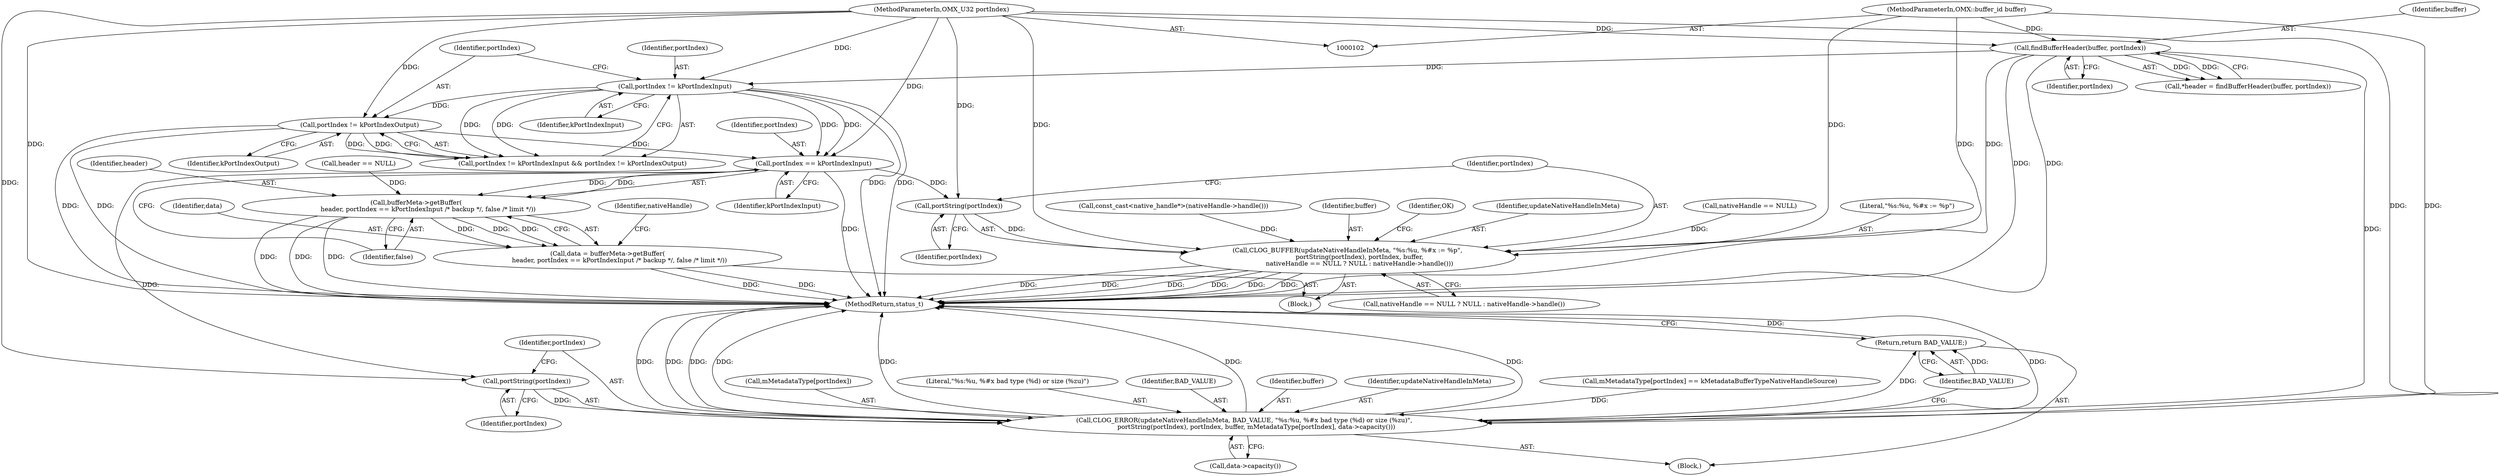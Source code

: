 digraph "1_Android_0f177948ae2640bfe4d70f8e4248e106406b3b0a_17@del" {
"1000147" [label="(Call,portIndex == kPortIndexInput)"];
"1000125" [label="(Call,portIndex != kPortIndexInput)"];
"1000111" [label="(Call,findBufferHeader(buffer, portIndex))"];
"1000105" [label="(MethodParameterIn,OMX::buffer_id buffer)"];
"1000103" [label="(MethodParameterIn,OMX_U32 portIndex)"];
"1000128" [label="(Call,portIndex != kPortIndexOutput)"];
"1000145" [label="(Call,bufferMeta->getBuffer(\n            header, portIndex == kPortIndexInput /* backup */, false /* limit */))"];
"1000143" [label="(Call,data = bufferMeta->getBuffer(\n            header, portIndex == kPortIndexInput /* backup */, false /* limit */))"];
"1000197" [label="(Call,portString(portIndex))"];
"1000193" [label="(Call,CLOG_ERROR(updateNativeHandleInMeta, BAD_VALUE, \"%s:%u, %#x bad type (%d) or size (%zu)\",\n            portString(portIndex), portIndex, buffer, mMetadataType[portIndex], data->capacity()))"];
"1000205" [label="(Return,return BAD_VALUE;)"];
"1000210" [label="(Call,portString(portIndex))"];
"1000207" [label="(Call,CLOG_BUFFER(updateNativeHandleInMeta, \"%s:%u, %#x := %p\",\n            portString(portIndex), portIndex, buffer,\n            nativeHandle == NULL ? NULL : nativeHandle->handle()))"];
"1000111" [label="(Call,findBufferHeader(buffer, portIndex))"];
"1000208" [label="(Identifier,updateNativeHandleInMeta)"];
"1000149" [label="(Identifier,kPortIndexInput)"];
"1000145" [label="(Call,bufferMeta->getBuffer(\n            header, portIndex == kPortIndexInput /* backup */, false /* limit */))"];
"1000204" [label="(Call,data->capacity())"];
"1000193" [label="(Call,CLOG_ERROR(updateNativeHandleInMeta, BAD_VALUE, \"%s:%u, %#x bad type (%d) or size (%zu)\",\n            portString(portIndex), portIndex, buffer, mMetadataType[portIndex], data->capacity()))"];
"1000215" [label="(Call,nativeHandle == NULL)"];
"1000109" [label="(Call,*header = findBufferHeader(buffer, portIndex))"];
"1000112" [label="(Identifier,buffer)"];
"1000115" [label="(Call,header == NULL)"];
"1000201" [label="(Call,mMetadataType[portIndex])"];
"1000213" [label="(Identifier,buffer)"];
"1000128" [label="(Call,portIndex != kPortIndexOutput)"];
"1000130" [label="(Identifier,kPortIndexOutput)"];
"1000192" [label="(Block,)"];
"1000129" [label="(Identifier,portIndex)"];
"1000106" [label="(Block,)"];
"1000205" [label="(Return,return BAD_VALUE;)"];
"1000150" [label="(Identifier,false)"];
"1000214" [label="(Call,nativeHandle == NULL ? NULL : nativeHandle->handle())"];
"1000199" [label="(Identifier,portIndex)"];
"1000124" [label="(Call,portIndex != kPortIndexInput && portIndex != kPortIndexOutput)"];
"1000144" [label="(Identifier,data)"];
"1000196" [label="(Literal,\"%s:%u, %#x bad type (%d) or size (%zu)\")"];
"1000195" [label="(Identifier,BAD_VALUE)"];
"1000125" [label="(Call,portIndex != kPortIndexInput)"];
"1000147" [label="(Call,portIndex == kPortIndexInput)"];
"1000209" [label="(Literal,\"%s:%u, %#x := %p\")"];
"1000200" [label="(Identifier,buffer)"];
"1000188" [label="(Call,const_cast<native_handle*>(nativeHandle->handle()))"];
"1000103" [label="(MethodParameterIn,OMX_U32 portIndex)"];
"1000212" [label="(Identifier,portIndex)"];
"1000198" [label="(Identifier,portIndex)"];
"1000194" [label="(Identifier,updateNativeHandleInMeta)"];
"1000152" [label="(Identifier,nativeHandle)"];
"1000105" [label="(MethodParameterIn,OMX::buffer_id buffer)"];
"1000127" [label="(Identifier,kPortIndexInput)"];
"1000197" [label="(Call,portString(portIndex))"];
"1000148" [label="(Identifier,portIndex)"];
"1000221" [label="(Identifier,OK)"];
"1000206" [label="(Identifier,BAD_VALUE)"];
"1000222" [label="(MethodReturn,status_t)"];
"1000210" [label="(Call,portString(portIndex))"];
"1000126" [label="(Identifier,portIndex)"];
"1000113" [label="(Identifier,portIndex)"];
"1000146" [label="(Identifier,header)"];
"1000155" [label="(Call,mMetadataType[portIndex] == kMetadataBufferTypeNativeHandleSource)"];
"1000143" [label="(Call,data = bufferMeta->getBuffer(\n            header, portIndex == kPortIndexInput /* backup */, false /* limit */))"];
"1000211" [label="(Identifier,portIndex)"];
"1000207" [label="(Call,CLOG_BUFFER(updateNativeHandleInMeta, \"%s:%u, %#x := %p\",\n            portString(portIndex), portIndex, buffer,\n            nativeHandle == NULL ? NULL : nativeHandle->handle()))"];
"1000147" -> "1000145"  [label="AST: "];
"1000147" -> "1000149"  [label="CFG: "];
"1000148" -> "1000147"  [label="AST: "];
"1000149" -> "1000147"  [label="AST: "];
"1000150" -> "1000147"  [label="CFG: "];
"1000147" -> "1000222"  [label="DDG: "];
"1000147" -> "1000145"  [label="DDG: "];
"1000147" -> "1000145"  [label="DDG: "];
"1000125" -> "1000147"  [label="DDG: "];
"1000125" -> "1000147"  [label="DDG: "];
"1000128" -> "1000147"  [label="DDG: "];
"1000103" -> "1000147"  [label="DDG: "];
"1000147" -> "1000197"  [label="DDG: "];
"1000147" -> "1000210"  [label="DDG: "];
"1000125" -> "1000124"  [label="AST: "];
"1000125" -> "1000127"  [label="CFG: "];
"1000126" -> "1000125"  [label="AST: "];
"1000127" -> "1000125"  [label="AST: "];
"1000129" -> "1000125"  [label="CFG: "];
"1000124" -> "1000125"  [label="CFG: "];
"1000125" -> "1000222"  [label="DDG: "];
"1000125" -> "1000222"  [label="DDG: "];
"1000125" -> "1000124"  [label="DDG: "];
"1000125" -> "1000124"  [label="DDG: "];
"1000111" -> "1000125"  [label="DDG: "];
"1000103" -> "1000125"  [label="DDG: "];
"1000125" -> "1000128"  [label="DDG: "];
"1000111" -> "1000109"  [label="AST: "];
"1000111" -> "1000113"  [label="CFG: "];
"1000112" -> "1000111"  [label="AST: "];
"1000113" -> "1000111"  [label="AST: "];
"1000109" -> "1000111"  [label="CFG: "];
"1000111" -> "1000222"  [label="DDG: "];
"1000111" -> "1000222"  [label="DDG: "];
"1000111" -> "1000109"  [label="DDG: "];
"1000111" -> "1000109"  [label="DDG: "];
"1000105" -> "1000111"  [label="DDG: "];
"1000103" -> "1000111"  [label="DDG: "];
"1000111" -> "1000193"  [label="DDG: "];
"1000111" -> "1000207"  [label="DDG: "];
"1000105" -> "1000102"  [label="AST: "];
"1000105" -> "1000222"  [label="DDG: "];
"1000105" -> "1000193"  [label="DDG: "];
"1000105" -> "1000207"  [label="DDG: "];
"1000103" -> "1000102"  [label="AST: "];
"1000103" -> "1000222"  [label="DDG: "];
"1000103" -> "1000128"  [label="DDG: "];
"1000103" -> "1000197"  [label="DDG: "];
"1000103" -> "1000193"  [label="DDG: "];
"1000103" -> "1000210"  [label="DDG: "];
"1000103" -> "1000207"  [label="DDG: "];
"1000128" -> "1000124"  [label="AST: "];
"1000128" -> "1000130"  [label="CFG: "];
"1000129" -> "1000128"  [label="AST: "];
"1000130" -> "1000128"  [label="AST: "];
"1000124" -> "1000128"  [label="CFG: "];
"1000128" -> "1000222"  [label="DDG: "];
"1000128" -> "1000222"  [label="DDG: "];
"1000128" -> "1000124"  [label="DDG: "];
"1000128" -> "1000124"  [label="DDG: "];
"1000145" -> "1000143"  [label="AST: "];
"1000145" -> "1000150"  [label="CFG: "];
"1000146" -> "1000145"  [label="AST: "];
"1000150" -> "1000145"  [label="AST: "];
"1000143" -> "1000145"  [label="CFG: "];
"1000145" -> "1000222"  [label="DDG: "];
"1000145" -> "1000222"  [label="DDG: "];
"1000145" -> "1000222"  [label="DDG: "];
"1000145" -> "1000143"  [label="DDG: "];
"1000145" -> "1000143"  [label="DDG: "];
"1000145" -> "1000143"  [label="DDG: "];
"1000115" -> "1000145"  [label="DDG: "];
"1000143" -> "1000106"  [label="AST: "];
"1000144" -> "1000143"  [label="AST: "];
"1000152" -> "1000143"  [label="CFG: "];
"1000143" -> "1000222"  [label="DDG: "];
"1000143" -> "1000222"  [label="DDG: "];
"1000197" -> "1000193"  [label="AST: "];
"1000197" -> "1000198"  [label="CFG: "];
"1000198" -> "1000197"  [label="AST: "];
"1000199" -> "1000197"  [label="CFG: "];
"1000197" -> "1000193"  [label="DDG: "];
"1000193" -> "1000192"  [label="AST: "];
"1000193" -> "1000204"  [label="CFG: "];
"1000194" -> "1000193"  [label="AST: "];
"1000195" -> "1000193"  [label="AST: "];
"1000196" -> "1000193"  [label="AST: "];
"1000199" -> "1000193"  [label="AST: "];
"1000200" -> "1000193"  [label="AST: "];
"1000201" -> "1000193"  [label="AST: "];
"1000204" -> "1000193"  [label="AST: "];
"1000206" -> "1000193"  [label="CFG: "];
"1000193" -> "1000222"  [label="DDG: "];
"1000193" -> "1000222"  [label="DDG: "];
"1000193" -> "1000222"  [label="DDG: "];
"1000193" -> "1000222"  [label="DDG: "];
"1000193" -> "1000222"  [label="DDG: "];
"1000193" -> "1000222"  [label="DDG: "];
"1000193" -> "1000222"  [label="DDG: "];
"1000193" -> "1000222"  [label="DDG: "];
"1000155" -> "1000193"  [label="DDG: "];
"1000193" -> "1000205"  [label="DDG: "];
"1000205" -> "1000192"  [label="AST: "];
"1000205" -> "1000206"  [label="CFG: "];
"1000206" -> "1000205"  [label="AST: "];
"1000222" -> "1000205"  [label="CFG: "];
"1000205" -> "1000222"  [label="DDG: "];
"1000206" -> "1000205"  [label="DDG: "];
"1000210" -> "1000207"  [label="AST: "];
"1000210" -> "1000211"  [label="CFG: "];
"1000211" -> "1000210"  [label="AST: "];
"1000212" -> "1000210"  [label="CFG: "];
"1000210" -> "1000207"  [label="DDG: "];
"1000207" -> "1000106"  [label="AST: "];
"1000207" -> "1000214"  [label="CFG: "];
"1000208" -> "1000207"  [label="AST: "];
"1000209" -> "1000207"  [label="AST: "];
"1000212" -> "1000207"  [label="AST: "];
"1000213" -> "1000207"  [label="AST: "];
"1000214" -> "1000207"  [label="AST: "];
"1000221" -> "1000207"  [label="CFG: "];
"1000207" -> "1000222"  [label="DDG: "];
"1000207" -> "1000222"  [label="DDG: "];
"1000207" -> "1000222"  [label="DDG: "];
"1000207" -> "1000222"  [label="DDG: "];
"1000207" -> "1000222"  [label="DDG: "];
"1000207" -> "1000222"  [label="DDG: "];
"1000215" -> "1000207"  [label="DDG: "];
"1000188" -> "1000207"  [label="DDG: "];
}
